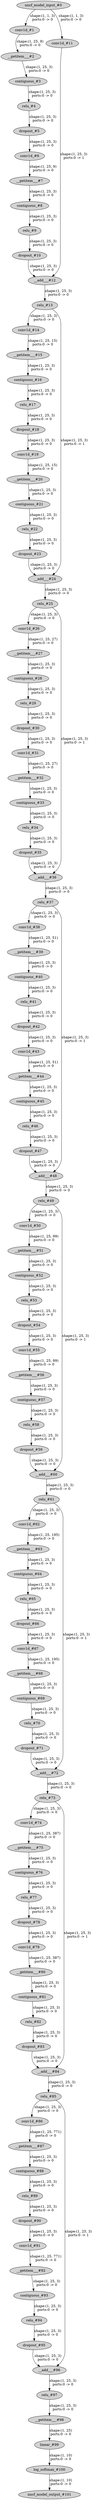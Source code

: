 strict digraph  {
"0 /nncf_model_input_0" [id=0, label="nncf_model_input_#0", style=filled, type=nncf_model_input];
"1 TCN/TemporalConvNet[tcn]/Sequential[network]/TemporalBlock[0]/Sequential[net]/NNCFConv1d[0]/conv1d_0" [id=1, label="conv1d_#1", style=filled, type=conv1d];
"2 TCN/TemporalConvNet[tcn]/Sequential[network]/TemporalBlock[0]/Sequential[net]/Chomp1d[1]/__getitem___0" [id=2, label="__getitem___#2", style=filled, type=__getitem__];
"3 TCN/TemporalConvNet[tcn]/Sequential[network]/TemporalBlock[0]/Sequential[net]/Chomp1d[1]/contiguous_0" [id=3, label="contiguous_#3", style=filled, type=contiguous];
"4 TCN/TemporalConvNet[tcn]/Sequential[network]/TemporalBlock[0]/Sequential[net]/ReLU[2]/relu_0" [id=4, label="relu_#4", style=filled, type=relu];
"5 TCN/TemporalConvNet[tcn]/Sequential[network]/TemporalBlock[0]/Sequential[net]/Dropout[3]/dropout_0" [id=5, label="dropout_#5", style=filled, type=dropout];
"6 TCN/TemporalConvNet[tcn]/Sequential[network]/TemporalBlock[0]/Sequential[net]/NNCFConv1d[4]/conv1d_0" [id=6, label="conv1d_#6", style=filled, type=conv1d];
"7 TCN/TemporalConvNet[tcn]/Sequential[network]/TemporalBlock[0]/Sequential[net]/Chomp1d[5]/__getitem___0" [id=7, label="__getitem___#7", style=filled, type=__getitem__];
"8 TCN/TemporalConvNet[tcn]/Sequential[network]/TemporalBlock[0]/Sequential[net]/Chomp1d[5]/contiguous_0" [id=8, label="contiguous_#8", style=filled, type=contiguous];
"9 TCN/TemporalConvNet[tcn]/Sequential[network]/TemporalBlock[0]/Sequential[net]/ReLU[6]/relu_0" [id=9, label="relu_#9", style=filled, type=relu];
"10 TCN/TemporalConvNet[tcn]/Sequential[network]/TemporalBlock[0]/Sequential[net]/Dropout[7]/dropout_0" [id=10, label="dropout_#10", style=filled, type=dropout];
"11 TCN/TemporalConvNet[tcn]/Sequential[network]/TemporalBlock[0]/NNCFConv1d[downsample]/conv1d_0" [id=11, label="conv1d_#11", style=filled, type=conv1d];
"12 TCN/TemporalConvNet[tcn]/Sequential[network]/TemporalBlock[0]/__add___0" [id=12, label="__add___#12", style=filled, type=__add__];
"13 TCN/TemporalConvNet[tcn]/Sequential[network]/TemporalBlock[0]/ReLU[relu]/relu_0" [id=13, label="relu_#13", style=filled, type=relu];
"14 TCN/TemporalConvNet[tcn]/Sequential[network]/TemporalBlock[1]/Sequential[net]/NNCFConv1d[0]/conv1d_0" [id=14, label="conv1d_#14", style=filled, type=conv1d];
"15 TCN/TemporalConvNet[tcn]/Sequential[network]/TemporalBlock[1]/Sequential[net]/Chomp1d[1]/__getitem___0" [id=15, label="__getitem___#15", style=filled, type=__getitem__];
"16 TCN/TemporalConvNet[tcn]/Sequential[network]/TemporalBlock[1]/Sequential[net]/Chomp1d[1]/contiguous_0" [id=16, label="contiguous_#16", style=filled, type=contiguous];
"17 TCN/TemporalConvNet[tcn]/Sequential[network]/TemporalBlock[1]/Sequential[net]/ReLU[2]/relu_0" [id=17, label="relu_#17", style=filled, type=relu];
"18 TCN/TemporalConvNet[tcn]/Sequential[network]/TemporalBlock[1]/Sequential[net]/Dropout[3]/dropout_0" [id=18, label="dropout_#18", style=filled, type=dropout];
"19 TCN/TemporalConvNet[tcn]/Sequential[network]/TemporalBlock[1]/Sequential[net]/NNCFConv1d[4]/conv1d_0" [id=19, label="conv1d_#19", style=filled, type=conv1d];
"20 TCN/TemporalConvNet[tcn]/Sequential[network]/TemporalBlock[1]/Sequential[net]/Chomp1d[5]/__getitem___0" [id=20, label="__getitem___#20", style=filled, type=__getitem__];
"21 TCN/TemporalConvNet[tcn]/Sequential[network]/TemporalBlock[1]/Sequential[net]/Chomp1d[5]/contiguous_0" [id=21, label="contiguous_#21", style=filled, type=contiguous];
"22 TCN/TemporalConvNet[tcn]/Sequential[network]/TemporalBlock[1]/Sequential[net]/ReLU[6]/relu_0" [id=22, label="relu_#22", style=filled, type=relu];
"23 TCN/TemporalConvNet[tcn]/Sequential[network]/TemporalBlock[1]/Sequential[net]/Dropout[7]/dropout_0" [id=23, label="dropout_#23", style=filled, type=dropout];
"24 TCN/TemporalConvNet[tcn]/Sequential[network]/TemporalBlock[1]/__add___0" [id=24, label="__add___#24", style=filled, type=__add__];
"25 TCN/TemporalConvNet[tcn]/Sequential[network]/TemporalBlock[1]/ReLU[relu]/relu_0" [id=25, label="relu_#25", style=filled, type=relu];
"26 TCN/TemporalConvNet[tcn]/Sequential[network]/TemporalBlock[2]/Sequential[net]/NNCFConv1d[0]/conv1d_0" [id=26, label="conv1d_#26", style=filled, type=conv1d];
"27 TCN/TemporalConvNet[tcn]/Sequential[network]/TemporalBlock[2]/Sequential[net]/Chomp1d[1]/__getitem___0" [id=27, label="__getitem___#27", style=filled, type=__getitem__];
"28 TCN/TemporalConvNet[tcn]/Sequential[network]/TemporalBlock[2]/Sequential[net]/Chomp1d[1]/contiguous_0" [id=28, label="contiguous_#28", style=filled, type=contiguous];
"29 TCN/TemporalConvNet[tcn]/Sequential[network]/TemporalBlock[2]/Sequential[net]/ReLU[2]/relu_0" [id=29, label="relu_#29", style=filled, type=relu];
"30 TCN/TemporalConvNet[tcn]/Sequential[network]/TemporalBlock[2]/Sequential[net]/Dropout[3]/dropout_0" [id=30, label="dropout_#30", style=filled, type=dropout];
"31 TCN/TemporalConvNet[tcn]/Sequential[network]/TemporalBlock[2]/Sequential[net]/NNCFConv1d[4]/conv1d_0" [id=31, label="conv1d_#31", style=filled, type=conv1d];
"32 TCN/TemporalConvNet[tcn]/Sequential[network]/TemporalBlock[2]/Sequential[net]/Chomp1d[5]/__getitem___0" [id=32, label="__getitem___#32", style=filled, type=__getitem__];
"33 TCN/TemporalConvNet[tcn]/Sequential[network]/TemporalBlock[2]/Sequential[net]/Chomp1d[5]/contiguous_0" [id=33, label="contiguous_#33", style=filled, type=contiguous];
"34 TCN/TemporalConvNet[tcn]/Sequential[network]/TemporalBlock[2]/Sequential[net]/ReLU[6]/relu_0" [id=34, label="relu_#34", style=filled, type=relu];
"35 TCN/TemporalConvNet[tcn]/Sequential[network]/TemporalBlock[2]/Sequential[net]/Dropout[7]/dropout_0" [id=35, label="dropout_#35", style=filled, type=dropout];
"36 TCN/TemporalConvNet[tcn]/Sequential[network]/TemporalBlock[2]/__add___0" [id=36, label="__add___#36", style=filled, type=__add__];
"37 TCN/TemporalConvNet[tcn]/Sequential[network]/TemporalBlock[2]/ReLU[relu]/relu_0" [id=37, label="relu_#37", style=filled, type=relu];
"38 TCN/TemporalConvNet[tcn]/Sequential[network]/TemporalBlock[3]/Sequential[net]/NNCFConv1d[0]/conv1d_0" [id=38, label="conv1d_#38", style=filled, type=conv1d];
"39 TCN/TemporalConvNet[tcn]/Sequential[network]/TemporalBlock[3]/Sequential[net]/Chomp1d[1]/__getitem___0" [id=39, label="__getitem___#39", style=filled, type=__getitem__];
"40 TCN/TemporalConvNet[tcn]/Sequential[network]/TemporalBlock[3]/Sequential[net]/Chomp1d[1]/contiguous_0" [id=40, label="contiguous_#40", style=filled, type=contiguous];
"41 TCN/TemporalConvNet[tcn]/Sequential[network]/TemporalBlock[3]/Sequential[net]/ReLU[2]/relu_0" [id=41, label="relu_#41", style=filled, type=relu];
"42 TCN/TemporalConvNet[tcn]/Sequential[network]/TemporalBlock[3]/Sequential[net]/Dropout[3]/dropout_0" [id=42, label="dropout_#42", style=filled, type=dropout];
"43 TCN/TemporalConvNet[tcn]/Sequential[network]/TemporalBlock[3]/Sequential[net]/NNCFConv1d[4]/conv1d_0" [id=43, label="conv1d_#43", style=filled, type=conv1d];
"44 TCN/TemporalConvNet[tcn]/Sequential[network]/TemporalBlock[3]/Sequential[net]/Chomp1d[5]/__getitem___0" [id=44, label="__getitem___#44", style=filled, type=__getitem__];
"45 TCN/TemporalConvNet[tcn]/Sequential[network]/TemporalBlock[3]/Sequential[net]/Chomp1d[5]/contiguous_0" [id=45, label="contiguous_#45", style=filled, type=contiguous];
"46 TCN/TemporalConvNet[tcn]/Sequential[network]/TemporalBlock[3]/Sequential[net]/ReLU[6]/relu_0" [id=46, label="relu_#46", style=filled, type=relu];
"47 TCN/TemporalConvNet[tcn]/Sequential[network]/TemporalBlock[3]/Sequential[net]/Dropout[7]/dropout_0" [id=47, label="dropout_#47", style=filled, type=dropout];
"48 TCN/TemporalConvNet[tcn]/Sequential[network]/TemporalBlock[3]/__add___0" [id=48, label="__add___#48", style=filled, type=__add__];
"49 TCN/TemporalConvNet[tcn]/Sequential[network]/TemporalBlock[3]/ReLU[relu]/relu_0" [id=49, label="relu_#49", style=filled, type=relu];
"50 TCN/TemporalConvNet[tcn]/Sequential[network]/TemporalBlock[4]/Sequential[net]/NNCFConv1d[0]/conv1d_0" [id=50, label="conv1d_#50", style=filled, type=conv1d];
"51 TCN/TemporalConvNet[tcn]/Sequential[network]/TemporalBlock[4]/Sequential[net]/Chomp1d[1]/__getitem___0" [id=51, label="__getitem___#51", style=filled, type=__getitem__];
"52 TCN/TemporalConvNet[tcn]/Sequential[network]/TemporalBlock[4]/Sequential[net]/Chomp1d[1]/contiguous_0" [id=52, label="contiguous_#52", style=filled, type=contiguous];
"53 TCN/TemporalConvNet[tcn]/Sequential[network]/TemporalBlock[4]/Sequential[net]/ReLU[2]/relu_0" [id=53, label="relu_#53", style=filled, type=relu];
"54 TCN/TemporalConvNet[tcn]/Sequential[network]/TemporalBlock[4]/Sequential[net]/Dropout[3]/dropout_0" [id=54, label="dropout_#54", style=filled, type=dropout];
"55 TCN/TemporalConvNet[tcn]/Sequential[network]/TemporalBlock[4]/Sequential[net]/NNCFConv1d[4]/conv1d_0" [id=55, label="conv1d_#55", style=filled, type=conv1d];
"56 TCN/TemporalConvNet[tcn]/Sequential[network]/TemporalBlock[4]/Sequential[net]/Chomp1d[5]/__getitem___0" [id=56, label="__getitem___#56", style=filled, type=__getitem__];
"57 TCN/TemporalConvNet[tcn]/Sequential[network]/TemporalBlock[4]/Sequential[net]/Chomp1d[5]/contiguous_0" [id=57, label="contiguous_#57", style=filled, type=contiguous];
"58 TCN/TemporalConvNet[tcn]/Sequential[network]/TemporalBlock[4]/Sequential[net]/ReLU[6]/relu_0" [id=58, label="relu_#58", style=filled, type=relu];
"59 TCN/TemporalConvNet[tcn]/Sequential[network]/TemporalBlock[4]/Sequential[net]/Dropout[7]/dropout_0" [id=59, label="dropout_#59", style=filled, type=dropout];
"60 TCN/TemporalConvNet[tcn]/Sequential[network]/TemporalBlock[4]/__add___0" [id=60, label="__add___#60", style=filled, type=__add__];
"61 TCN/TemporalConvNet[tcn]/Sequential[network]/TemporalBlock[4]/ReLU[relu]/relu_0" [id=61, label="relu_#61", style=filled, type=relu];
"62 TCN/TemporalConvNet[tcn]/Sequential[network]/TemporalBlock[5]/Sequential[net]/NNCFConv1d[0]/conv1d_0" [id=62, label="conv1d_#62", style=filled, type=conv1d];
"63 TCN/TemporalConvNet[tcn]/Sequential[network]/TemporalBlock[5]/Sequential[net]/Chomp1d[1]/__getitem___0" [id=63, label="__getitem___#63", style=filled, type=__getitem__];
"64 TCN/TemporalConvNet[tcn]/Sequential[network]/TemporalBlock[5]/Sequential[net]/Chomp1d[1]/contiguous_0" [id=64, label="contiguous_#64", style=filled, type=contiguous];
"65 TCN/TemporalConvNet[tcn]/Sequential[network]/TemporalBlock[5]/Sequential[net]/ReLU[2]/relu_0" [id=65, label="relu_#65", style=filled, type=relu];
"66 TCN/TemporalConvNet[tcn]/Sequential[network]/TemporalBlock[5]/Sequential[net]/Dropout[3]/dropout_0" [id=66, label="dropout_#66", style=filled, type=dropout];
"67 TCN/TemporalConvNet[tcn]/Sequential[network]/TemporalBlock[5]/Sequential[net]/NNCFConv1d[4]/conv1d_0" [id=67, label="conv1d_#67", style=filled, type=conv1d];
"68 TCN/TemporalConvNet[tcn]/Sequential[network]/TemporalBlock[5]/Sequential[net]/Chomp1d[5]/__getitem___0" [id=68, label="__getitem___#68", style=filled, type=__getitem__];
"69 TCN/TemporalConvNet[tcn]/Sequential[network]/TemporalBlock[5]/Sequential[net]/Chomp1d[5]/contiguous_0" [id=69, label="contiguous_#69", style=filled, type=contiguous];
"70 TCN/TemporalConvNet[tcn]/Sequential[network]/TemporalBlock[5]/Sequential[net]/ReLU[6]/relu_0" [id=70, label="relu_#70", style=filled, type=relu];
"71 TCN/TemporalConvNet[tcn]/Sequential[network]/TemporalBlock[5]/Sequential[net]/Dropout[7]/dropout_0" [id=71, label="dropout_#71", style=filled, type=dropout];
"72 TCN/TemporalConvNet[tcn]/Sequential[network]/TemporalBlock[5]/__add___0" [id=72, label="__add___#72", style=filled, type=__add__];
"73 TCN/TemporalConvNet[tcn]/Sequential[network]/TemporalBlock[5]/ReLU[relu]/relu_0" [id=73, label="relu_#73", style=filled, type=relu];
"74 TCN/TemporalConvNet[tcn]/Sequential[network]/TemporalBlock[6]/Sequential[net]/NNCFConv1d[0]/conv1d_0" [id=74, label="conv1d_#74", style=filled, type=conv1d];
"75 TCN/TemporalConvNet[tcn]/Sequential[network]/TemporalBlock[6]/Sequential[net]/Chomp1d[1]/__getitem___0" [id=75, label="__getitem___#75", style=filled, type=__getitem__];
"76 TCN/TemporalConvNet[tcn]/Sequential[network]/TemporalBlock[6]/Sequential[net]/Chomp1d[1]/contiguous_0" [id=76, label="contiguous_#76", style=filled, type=contiguous];
"77 TCN/TemporalConvNet[tcn]/Sequential[network]/TemporalBlock[6]/Sequential[net]/ReLU[2]/relu_0" [id=77, label="relu_#77", style=filled, type=relu];
"78 TCN/TemporalConvNet[tcn]/Sequential[network]/TemporalBlock[6]/Sequential[net]/Dropout[3]/dropout_0" [id=78, label="dropout_#78", style=filled, type=dropout];
"79 TCN/TemporalConvNet[tcn]/Sequential[network]/TemporalBlock[6]/Sequential[net]/NNCFConv1d[4]/conv1d_0" [id=79, label="conv1d_#79", style=filled, type=conv1d];
"80 TCN/TemporalConvNet[tcn]/Sequential[network]/TemporalBlock[6]/Sequential[net]/Chomp1d[5]/__getitem___0" [id=80, label="__getitem___#80", style=filled, type=__getitem__];
"81 TCN/TemporalConvNet[tcn]/Sequential[network]/TemporalBlock[6]/Sequential[net]/Chomp1d[5]/contiguous_0" [id=81, label="contiguous_#81", style=filled, type=contiguous];
"82 TCN/TemporalConvNet[tcn]/Sequential[network]/TemporalBlock[6]/Sequential[net]/ReLU[6]/relu_0" [id=82, label="relu_#82", style=filled, type=relu];
"83 TCN/TemporalConvNet[tcn]/Sequential[network]/TemporalBlock[6]/Sequential[net]/Dropout[7]/dropout_0" [id=83, label="dropout_#83", style=filled, type=dropout];
"84 TCN/TemporalConvNet[tcn]/Sequential[network]/TemporalBlock[6]/__add___0" [id=84, label="__add___#84", style=filled, type=__add__];
"85 TCN/TemporalConvNet[tcn]/Sequential[network]/TemporalBlock[6]/ReLU[relu]/relu_0" [id=85, label="relu_#85", style=filled, type=relu];
"86 TCN/TemporalConvNet[tcn]/Sequential[network]/TemporalBlock[7]/Sequential[net]/NNCFConv1d[0]/conv1d_0" [id=86, label="conv1d_#86", style=filled, type=conv1d];
"87 TCN/TemporalConvNet[tcn]/Sequential[network]/TemporalBlock[7]/Sequential[net]/Chomp1d[1]/__getitem___0" [id=87, label="__getitem___#87", style=filled, type=__getitem__];
"88 TCN/TemporalConvNet[tcn]/Sequential[network]/TemporalBlock[7]/Sequential[net]/Chomp1d[1]/contiguous_0" [id=88, label="contiguous_#88", style=filled, type=contiguous];
"89 TCN/TemporalConvNet[tcn]/Sequential[network]/TemporalBlock[7]/Sequential[net]/ReLU[2]/relu_0" [id=89, label="relu_#89", style=filled, type=relu];
"90 TCN/TemporalConvNet[tcn]/Sequential[network]/TemporalBlock[7]/Sequential[net]/Dropout[3]/dropout_0" [id=90, label="dropout_#90", style=filled, type=dropout];
"91 TCN/TemporalConvNet[tcn]/Sequential[network]/TemporalBlock[7]/Sequential[net]/NNCFConv1d[4]/conv1d_0" [id=91, label="conv1d_#91", style=filled, type=conv1d];
"92 TCN/TemporalConvNet[tcn]/Sequential[network]/TemporalBlock[7]/Sequential[net]/Chomp1d[5]/__getitem___0" [id=92, label="__getitem___#92", style=filled, type=__getitem__];
"93 TCN/TemporalConvNet[tcn]/Sequential[network]/TemporalBlock[7]/Sequential[net]/Chomp1d[5]/contiguous_0" [id=93, label="contiguous_#93", style=filled, type=contiguous];
"94 TCN/TemporalConvNet[tcn]/Sequential[network]/TemporalBlock[7]/Sequential[net]/ReLU[6]/relu_0" [id=94, label="relu_#94", style=filled, type=relu];
"95 TCN/TemporalConvNet[tcn]/Sequential[network]/TemporalBlock[7]/Sequential[net]/Dropout[7]/dropout_0" [id=95, label="dropout_#95", style=filled, type=dropout];
"96 TCN/TemporalConvNet[tcn]/Sequential[network]/TemporalBlock[7]/__add___0" [id=96, label="__add___#96", style=filled, type=__add__];
"97 TCN/TemporalConvNet[tcn]/Sequential[network]/TemporalBlock[7]/ReLU[relu]/relu_0" [id=97, label="relu_#97", style=filled, type=relu];
"98 TCN/__getitem___0" [id=98, label="__getitem___#98", style=filled, type=__getitem__];
"99 TCN/NNCFLinear[linear]/linear_0" [id=99, label="linear_#99", style=filled, type=linear];
"100 TCN/log_softmax_0" [id=100, label="log_softmax_#100", style=filled, type=log_softmax];
"101 /nncf_model_output_0" [id=101, label="nncf_model_output_#101", style=filled, type=nncf_model_output];
"0 /nncf_model_input_0" -> "1 TCN/TemporalConvNet[tcn]/Sequential[network]/TemporalBlock[0]/Sequential[net]/NNCFConv1d[0]/conv1d_0"  [label="shape:(1, 1, 3)\nports:0 -> 0", style=solid];
"0 /nncf_model_input_0" -> "11 TCN/TemporalConvNet[tcn]/Sequential[network]/TemporalBlock[0]/NNCFConv1d[downsample]/conv1d_0"  [label="shape:(1, 1, 3)\nports:0 -> 0", style=solid];
"1 TCN/TemporalConvNet[tcn]/Sequential[network]/TemporalBlock[0]/Sequential[net]/NNCFConv1d[0]/conv1d_0" -> "2 TCN/TemporalConvNet[tcn]/Sequential[network]/TemporalBlock[0]/Sequential[net]/Chomp1d[1]/__getitem___0"  [label="shape:(1, 25, 9)\nports:0 -> 0", style=solid];
"2 TCN/TemporalConvNet[tcn]/Sequential[network]/TemporalBlock[0]/Sequential[net]/Chomp1d[1]/__getitem___0" -> "3 TCN/TemporalConvNet[tcn]/Sequential[network]/TemporalBlock[0]/Sequential[net]/Chomp1d[1]/contiguous_0"  [label="shape:(1, 25, 3)\nports:0 -> 0", style=solid];
"3 TCN/TemporalConvNet[tcn]/Sequential[network]/TemporalBlock[0]/Sequential[net]/Chomp1d[1]/contiguous_0" -> "4 TCN/TemporalConvNet[tcn]/Sequential[network]/TemporalBlock[0]/Sequential[net]/ReLU[2]/relu_0"  [label="shape:(1, 25, 3)\nports:0 -> 0", style=solid];
"4 TCN/TemporalConvNet[tcn]/Sequential[network]/TemporalBlock[0]/Sequential[net]/ReLU[2]/relu_0" -> "5 TCN/TemporalConvNet[tcn]/Sequential[network]/TemporalBlock[0]/Sequential[net]/Dropout[3]/dropout_0"  [label="shape:(1, 25, 3)\nports:0 -> 0", style=solid];
"5 TCN/TemporalConvNet[tcn]/Sequential[network]/TemporalBlock[0]/Sequential[net]/Dropout[3]/dropout_0" -> "6 TCN/TemporalConvNet[tcn]/Sequential[network]/TemporalBlock[0]/Sequential[net]/NNCFConv1d[4]/conv1d_0"  [label="shape:(1, 25, 3)\nports:0 -> 0", style=solid];
"6 TCN/TemporalConvNet[tcn]/Sequential[network]/TemporalBlock[0]/Sequential[net]/NNCFConv1d[4]/conv1d_0" -> "7 TCN/TemporalConvNet[tcn]/Sequential[network]/TemporalBlock[0]/Sequential[net]/Chomp1d[5]/__getitem___0"  [label="shape:(1, 25, 9)\nports:0 -> 0", style=solid];
"7 TCN/TemporalConvNet[tcn]/Sequential[network]/TemporalBlock[0]/Sequential[net]/Chomp1d[5]/__getitem___0" -> "8 TCN/TemporalConvNet[tcn]/Sequential[network]/TemporalBlock[0]/Sequential[net]/Chomp1d[5]/contiguous_0"  [label="shape:(1, 25, 3)\nports:0 -> 0", style=solid];
"8 TCN/TemporalConvNet[tcn]/Sequential[network]/TemporalBlock[0]/Sequential[net]/Chomp1d[5]/contiguous_0" -> "9 TCN/TemporalConvNet[tcn]/Sequential[network]/TemporalBlock[0]/Sequential[net]/ReLU[6]/relu_0"  [label="shape:(1, 25, 3)\nports:0 -> 0", style=solid];
"9 TCN/TemporalConvNet[tcn]/Sequential[network]/TemporalBlock[0]/Sequential[net]/ReLU[6]/relu_0" -> "10 TCN/TemporalConvNet[tcn]/Sequential[network]/TemporalBlock[0]/Sequential[net]/Dropout[7]/dropout_0"  [label="shape:(1, 25, 3)\nports:0 -> 0", style=solid];
"10 TCN/TemporalConvNet[tcn]/Sequential[network]/TemporalBlock[0]/Sequential[net]/Dropout[7]/dropout_0" -> "12 TCN/TemporalConvNet[tcn]/Sequential[network]/TemporalBlock[0]/__add___0"  [label="shape:(1, 25, 3)\nports:0 -> 0", style=solid];
"11 TCN/TemporalConvNet[tcn]/Sequential[network]/TemporalBlock[0]/NNCFConv1d[downsample]/conv1d_0" -> "12 TCN/TemporalConvNet[tcn]/Sequential[network]/TemporalBlock[0]/__add___0"  [label="shape:(1, 25, 3)\nports:0 -> 1", style=solid];
"12 TCN/TemporalConvNet[tcn]/Sequential[network]/TemporalBlock[0]/__add___0" -> "13 TCN/TemporalConvNet[tcn]/Sequential[network]/TemporalBlock[0]/ReLU[relu]/relu_0"  [label="shape:(1, 25, 3)\nports:0 -> 0", style=solid];
"13 TCN/TemporalConvNet[tcn]/Sequential[network]/TemporalBlock[0]/ReLU[relu]/relu_0" -> "14 TCN/TemporalConvNet[tcn]/Sequential[network]/TemporalBlock[1]/Sequential[net]/NNCFConv1d[0]/conv1d_0"  [label="shape:(1, 25, 3)\nports:0 -> 0", style=solid];
"13 TCN/TemporalConvNet[tcn]/Sequential[network]/TemporalBlock[0]/ReLU[relu]/relu_0" -> "24 TCN/TemporalConvNet[tcn]/Sequential[network]/TemporalBlock[1]/__add___0"  [label="shape:(1, 25, 3)\nports:0 -> 1", style=solid];
"14 TCN/TemporalConvNet[tcn]/Sequential[network]/TemporalBlock[1]/Sequential[net]/NNCFConv1d[0]/conv1d_0" -> "15 TCN/TemporalConvNet[tcn]/Sequential[network]/TemporalBlock[1]/Sequential[net]/Chomp1d[1]/__getitem___0"  [label="shape:(1, 25, 15)\nports:0 -> 0", style=solid];
"15 TCN/TemporalConvNet[tcn]/Sequential[network]/TemporalBlock[1]/Sequential[net]/Chomp1d[1]/__getitem___0" -> "16 TCN/TemporalConvNet[tcn]/Sequential[network]/TemporalBlock[1]/Sequential[net]/Chomp1d[1]/contiguous_0"  [label="shape:(1, 25, 3)\nports:0 -> 0", style=solid];
"16 TCN/TemporalConvNet[tcn]/Sequential[network]/TemporalBlock[1]/Sequential[net]/Chomp1d[1]/contiguous_0" -> "17 TCN/TemporalConvNet[tcn]/Sequential[network]/TemporalBlock[1]/Sequential[net]/ReLU[2]/relu_0"  [label="shape:(1, 25, 3)\nports:0 -> 0", style=solid];
"17 TCN/TemporalConvNet[tcn]/Sequential[network]/TemporalBlock[1]/Sequential[net]/ReLU[2]/relu_0" -> "18 TCN/TemporalConvNet[tcn]/Sequential[network]/TemporalBlock[1]/Sequential[net]/Dropout[3]/dropout_0"  [label="shape:(1, 25, 3)\nports:0 -> 0", style=solid];
"18 TCN/TemporalConvNet[tcn]/Sequential[network]/TemporalBlock[1]/Sequential[net]/Dropout[3]/dropout_0" -> "19 TCN/TemporalConvNet[tcn]/Sequential[network]/TemporalBlock[1]/Sequential[net]/NNCFConv1d[4]/conv1d_0"  [label="shape:(1, 25, 3)\nports:0 -> 0", style=solid];
"19 TCN/TemporalConvNet[tcn]/Sequential[network]/TemporalBlock[1]/Sequential[net]/NNCFConv1d[4]/conv1d_0" -> "20 TCN/TemporalConvNet[tcn]/Sequential[network]/TemporalBlock[1]/Sequential[net]/Chomp1d[5]/__getitem___0"  [label="shape:(1, 25, 15)\nports:0 -> 0", style=solid];
"20 TCN/TemporalConvNet[tcn]/Sequential[network]/TemporalBlock[1]/Sequential[net]/Chomp1d[5]/__getitem___0" -> "21 TCN/TemporalConvNet[tcn]/Sequential[network]/TemporalBlock[1]/Sequential[net]/Chomp1d[5]/contiguous_0"  [label="shape:(1, 25, 3)\nports:0 -> 0", style=solid];
"21 TCN/TemporalConvNet[tcn]/Sequential[network]/TemporalBlock[1]/Sequential[net]/Chomp1d[5]/contiguous_0" -> "22 TCN/TemporalConvNet[tcn]/Sequential[network]/TemporalBlock[1]/Sequential[net]/ReLU[6]/relu_0"  [label="shape:(1, 25, 3)\nports:0 -> 0", style=solid];
"22 TCN/TemporalConvNet[tcn]/Sequential[network]/TemporalBlock[1]/Sequential[net]/ReLU[6]/relu_0" -> "23 TCN/TemporalConvNet[tcn]/Sequential[network]/TemporalBlock[1]/Sequential[net]/Dropout[7]/dropout_0"  [label="shape:(1, 25, 3)\nports:0 -> 0", style=solid];
"23 TCN/TemporalConvNet[tcn]/Sequential[network]/TemporalBlock[1]/Sequential[net]/Dropout[7]/dropout_0" -> "24 TCN/TemporalConvNet[tcn]/Sequential[network]/TemporalBlock[1]/__add___0"  [label="shape:(1, 25, 3)\nports:0 -> 0", style=solid];
"24 TCN/TemporalConvNet[tcn]/Sequential[network]/TemporalBlock[1]/__add___0" -> "25 TCN/TemporalConvNet[tcn]/Sequential[network]/TemporalBlock[1]/ReLU[relu]/relu_0"  [label="shape:(1, 25, 3)\nports:0 -> 0", style=solid];
"25 TCN/TemporalConvNet[tcn]/Sequential[network]/TemporalBlock[1]/ReLU[relu]/relu_0" -> "26 TCN/TemporalConvNet[tcn]/Sequential[network]/TemporalBlock[2]/Sequential[net]/NNCFConv1d[0]/conv1d_0"  [label="shape:(1, 25, 3)\nports:0 -> 0", style=solid];
"25 TCN/TemporalConvNet[tcn]/Sequential[network]/TemporalBlock[1]/ReLU[relu]/relu_0" -> "36 TCN/TemporalConvNet[tcn]/Sequential[network]/TemporalBlock[2]/__add___0"  [label="shape:(1, 25, 3)\nports:0 -> 1", style=solid];
"26 TCN/TemporalConvNet[tcn]/Sequential[network]/TemporalBlock[2]/Sequential[net]/NNCFConv1d[0]/conv1d_0" -> "27 TCN/TemporalConvNet[tcn]/Sequential[network]/TemporalBlock[2]/Sequential[net]/Chomp1d[1]/__getitem___0"  [label="shape:(1, 25, 27)\nports:0 -> 0", style=solid];
"27 TCN/TemporalConvNet[tcn]/Sequential[network]/TemporalBlock[2]/Sequential[net]/Chomp1d[1]/__getitem___0" -> "28 TCN/TemporalConvNet[tcn]/Sequential[network]/TemporalBlock[2]/Sequential[net]/Chomp1d[1]/contiguous_0"  [label="shape:(1, 25, 3)\nports:0 -> 0", style=solid];
"28 TCN/TemporalConvNet[tcn]/Sequential[network]/TemporalBlock[2]/Sequential[net]/Chomp1d[1]/contiguous_0" -> "29 TCN/TemporalConvNet[tcn]/Sequential[network]/TemporalBlock[2]/Sequential[net]/ReLU[2]/relu_0"  [label="shape:(1, 25, 3)\nports:0 -> 0", style=solid];
"29 TCN/TemporalConvNet[tcn]/Sequential[network]/TemporalBlock[2]/Sequential[net]/ReLU[2]/relu_0" -> "30 TCN/TemporalConvNet[tcn]/Sequential[network]/TemporalBlock[2]/Sequential[net]/Dropout[3]/dropout_0"  [label="shape:(1, 25, 3)\nports:0 -> 0", style=solid];
"30 TCN/TemporalConvNet[tcn]/Sequential[network]/TemporalBlock[2]/Sequential[net]/Dropout[3]/dropout_0" -> "31 TCN/TemporalConvNet[tcn]/Sequential[network]/TemporalBlock[2]/Sequential[net]/NNCFConv1d[4]/conv1d_0"  [label="shape:(1, 25, 3)\nports:0 -> 0", style=solid];
"31 TCN/TemporalConvNet[tcn]/Sequential[network]/TemporalBlock[2]/Sequential[net]/NNCFConv1d[4]/conv1d_0" -> "32 TCN/TemporalConvNet[tcn]/Sequential[network]/TemporalBlock[2]/Sequential[net]/Chomp1d[5]/__getitem___0"  [label="shape:(1, 25, 27)\nports:0 -> 0", style=solid];
"32 TCN/TemporalConvNet[tcn]/Sequential[network]/TemporalBlock[2]/Sequential[net]/Chomp1d[5]/__getitem___0" -> "33 TCN/TemporalConvNet[tcn]/Sequential[network]/TemporalBlock[2]/Sequential[net]/Chomp1d[5]/contiguous_0"  [label="shape:(1, 25, 3)\nports:0 -> 0", style=solid];
"33 TCN/TemporalConvNet[tcn]/Sequential[network]/TemporalBlock[2]/Sequential[net]/Chomp1d[5]/contiguous_0" -> "34 TCN/TemporalConvNet[tcn]/Sequential[network]/TemporalBlock[2]/Sequential[net]/ReLU[6]/relu_0"  [label="shape:(1, 25, 3)\nports:0 -> 0", style=solid];
"34 TCN/TemporalConvNet[tcn]/Sequential[network]/TemporalBlock[2]/Sequential[net]/ReLU[6]/relu_0" -> "35 TCN/TemporalConvNet[tcn]/Sequential[network]/TemporalBlock[2]/Sequential[net]/Dropout[7]/dropout_0"  [label="shape:(1, 25, 3)\nports:0 -> 0", style=solid];
"35 TCN/TemporalConvNet[tcn]/Sequential[network]/TemporalBlock[2]/Sequential[net]/Dropout[7]/dropout_0" -> "36 TCN/TemporalConvNet[tcn]/Sequential[network]/TemporalBlock[2]/__add___0"  [label="shape:(1, 25, 3)\nports:0 -> 0", style=solid];
"36 TCN/TemporalConvNet[tcn]/Sequential[network]/TemporalBlock[2]/__add___0" -> "37 TCN/TemporalConvNet[tcn]/Sequential[network]/TemporalBlock[2]/ReLU[relu]/relu_0"  [label="shape:(1, 25, 3)\nports:0 -> 0", style=solid];
"37 TCN/TemporalConvNet[tcn]/Sequential[network]/TemporalBlock[2]/ReLU[relu]/relu_0" -> "38 TCN/TemporalConvNet[tcn]/Sequential[network]/TemporalBlock[3]/Sequential[net]/NNCFConv1d[0]/conv1d_0"  [label="shape:(1, 25, 3)\nports:0 -> 0", style=solid];
"37 TCN/TemporalConvNet[tcn]/Sequential[network]/TemporalBlock[2]/ReLU[relu]/relu_0" -> "48 TCN/TemporalConvNet[tcn]/Sequential[network]/TemporalBlock[3]/__add___0"  [label="shape:(1, 25, 3)\nports:0 -> 1", style=solid];
"38 TCN/TemporalConvNet[tcn]/Sequential[network]/TemporalBlock[3]/Sequential[net]/NNCFConv1d[0]/conv1d_0" -> "39 TCN/TemporalConvNet[tcn]/Sequential[network]/TemporalBlock[3]/Sequential[net]/Chomp1d[1]/__getitem___0"  [label="shape:(1, 25, 51)\nports:0 -> 0", style=solid];
"39 TCN/TemporalConvNet[tcn]/Sequential[network]/TemporalBlock[3]/Sequential[net]/Chomp1d[1]/__getitem___0" -> "40 TCN/TemporalConvNet[tcn]/Sequential[network]/TemporalBlock[3]/Sequential[net]/Chomp1d[1]/contiguous_0"  [label="shape:(1, 25, 3)\nports:0 -> 0", style=solid];
"40 TCN/TemporalConvNet[tcn]/Sequential[network]/TemporalBlock[3]/Sequential[net]/Chomp1d[1]/contiguous_0" -> "41 TCN/TemporalConvNet[tcn]/Sequential[network]/TemporalBlock[3]/Sequential[net]/ReLU[2]/relu_0"  [label="shape:(1, 25, 3)\nports:0 -> 0", style=solid];
"41 TCN/TemporalConvNet[tcn]/Sequential[network]/TemporalBlock[3]/Sequential[net]/ReLU[2]/relu_0" -> "42 TCN/TemporalConvNet[tcn]/Sequential[network]/TemporalBlock[3]/Sequential[net]/Dropout[3]/dropout_0"  [label="shape:(1, 25, 3)\nports:0 -> 0", style=solid];
"42 TCN/TemporalConvNet[tcn]/Sequential[network]/TemporalBlock[3]/Sequential[net]/Dropout[3]/dropout_0" -> "43 TCN/TemporalConvNet[tcn]/Sequential[network]/TemporalBlock[3]/Sequential[net]/NNCFConv1d[4]/conv1d_0"  [label="shape:(1, 25, 3)\nports:0 -> 0", style=solid];
"43 TCN/TemporalConvNet[tcn]/Sequential[network]/TemporalBlock[3]/Sequential[net]/NNCFConv1d[4]/conv1d_0" -> "44 TCN/TemporalConvNet[tcn]/Sequential[network]/TemporalBlock[3]/Sequential[net]/Chomp1d[5]/__getitem___0"  [label="shape:(1, 25, 51)\nports:0 -> 0", style=solid];
"44 TCN/TemporalConvNet[tcn]/Sequential[network]/TemporalBlock[3]/Sequential[net]/Chomp1d[5]/__getitem___0" -> "45 TCN/TemporalConvNet[tcn]/Sequential[network]/TemporalBlock[3]/Sequential[net]/Chomp1d[5]/contiguous_0"  [label="shape:(1, 25, 3)\nports:0 -> 0", style=solid];
"45 TCN/TemporalConvNet[tcn]/Sequential[network]/TemporalBlock[3]/Sequential[net]/Chomp1d[5]/contiguous_0" -> "46 TCN/TemporalConvNet[tcn]/Sequential[network]/TemporalBlock[3]/Sequential[net]/ReLU[6]/relu_0"  [label="shape:(1, 25, 3)\nports:0 -> 0", style=solid];
"46 TCN/TemporalConvNet[tcn]/Sequential[network]/TemporalBlock[3]/Sequential[net]/ReLU[6]/relu_0" -> "47 TCN/TemporalConvNet[tcn]/Sequential[network]/TemporalBlock[3]/Sequential[net]/Dropout[7]/dropout_0"  [label="shape:(1, 25, 3)\nports:0 -> 0", style=solid];
"47 TCN/TemporalConvNet[tcn]/Sequential[network]/TemporalBlock[3]/Sequential[net]/Dropout[7]/dropout_0" -> "48 TCN/TemporalConvNet[tcn]/Sequential[network]/TemporalBlock[3]/__add___0"  [label="shape:(1, 25, 3)\nports:0 -> 0", style=solid];
"48 TCN/TemporalConvNet[tcn]/Sequential[network]/TemporalBlock[3]/__add___0" -> "49 TCN/TemporalConvNet[tcn]/Sequential[network]/TemporalBlock[3]/ReLU[relu]/relu_0"  [label="shape:(1, 25, 3)\nports:0 -> 0", style=solid];
"49 TCN/TemporalConvNet[tcn]/Sequential[network]/TemporalBlock[3]/ReLU[relu]/relu_0" -> "50 TCN/TemporalConvNet[tcn]/Sequential[network]/TemporalBlock[4]/Sequential[net]/NNCFConv1d[0]/conv1d_0"  [label="shape:(1, 25, 3)\nports:0 -> 0", style=solid];
"49 TCN/TemporalConvNet[tcn]/Sequential[network]/TemporalBlock[3]/ReLU[relu]/relu_0" -> "60 TCN/TemporalConvNet[tcn]/Sequential[network]/TemporalBlock[4]/__add___0"  [label="shape:(1, 25, 3)\nports:0 -> 1", style=solid];
"50 TCN/TemporalConvNet[tcn]/Sequential[network]/TemporalBlock[4]/Sequential[net]/NNCFConv1d[0]/conv1d_0" -> "51 TCN/TemporalConvNet[tcn]/Sequential[network]/TemporalBlock[4]/Sequential[net]/Chomp1d[1]/__getitem___0"  [label="shape:(1, 25, 99)\nports:0 -> 0", style=solid];
"51 TCN/TemporalConvNet[tcn]/Sequential[network]/TemporalBlock[4]/Sequential[net]/Chomp1d[1]/__getitem___0" -> "52 TCN/TemporalConvNet[tcn]/Sequential[network]/TemporalBlock[4]/Sequential[net]/Chomp1d[1]/contiguous_0"  [label="shape:(1, 25, 3)\nports:0 -> 0", style=solid];
"52 TCN/TemporalConvNet[tcn]/Sequential[network]/TemporalBlock[4]/Sequential[net]/Chomp1d[1]/contiguous_0" -> "53 TCN/TemporalConvNet[tcn]/Sequential[network]/TemporalBlock[4]/Sequential[net]/ReLU[2]/relu_0"  [label="shape:(1, 25, 3)\nports:0 -> 0", style=solid];
"53 TCN/TemporalConvNet[tcn]/Sequential[network]/TemporalBlock[4]/Sequential[net]/ReLU[2]/relu_0" -> "54 TCN/TemporalConvNet[tcn]/Sequential[network]/TemporalBlock[4]/Sequential[net]/Dropout[3]/dropout_0"  [label="shape:(1, 25, 3)\nports:0 -> 0", style=solid];
"54 TCN/TemporalConvNet[tcn]/Sequential[network]/TemporalBlock[4]/Sequential[net]/Dropout[3]/dropout_0" -> "55 TCN/TemporalConvNet[tcn]/Sequential[network]/TemporalBlock[4]/Sequential[net]/NNCFConv1d[4]/conv1d_0"  [label="shape:(1, 25, 3)\nports:0 -> 0", style=solid];
"55 TCN/TemporalConvNet[tcn]/Sequential[network]/TemporalBlock[4]/Sequential[net]/NNCFConv1d[4]/conv1d_0" -> "56 TCN/TemporalConvNet[tcn]/Sequential[network]/TemporalBlock[4]/Sequential[net]/Chomp1d[5]/__getitem___0"  [label="shape:(1, 25, 99)\nports:0 -> 0", style=solid];
"56 TCN/TemporalConvNet[tcn]/Sequential[network]/TemporalBlock[4]/Sequential[net]/Chomp1d[5]/__getitem___0" -> "57 TCN/TemporalConvNet[tcn]/Sequential[network]/TemporalBlock[4]/Sequential[net]/Chomp1d[5]/contiguous_0"  [label="shape:(1, 25, 3)\nports:0 -> 0", style=solid];
"57 TCN/TemporalConvNet[tcn]/Sequential[network]/TemporalBlock[4]/Sequential[net]/Chomp1d[5]/contiguous_0" -> "58 TCN/TemporalConvNet[tcn]/Sequential[network]/TemporalBlock[4]/Sequential[net]/ReLU[6]/relu_0"  [label="shape:(1, 25, 3)\nports:0 -> 0", style=solid];
"58 TCN/TemporalConvNet[tcn]/Sequential[network]/TemporalBlock[4]/Sequential[net]/ReLU[6]/relu_0" -> "59 TCN/TemporalConvNet[tcn]/Sequential[network]/TemporalBlock[4]/Sequential[net]/Dropout[7]/dropout_0"  [label="shape:(1, 25, 3)\nports:0 -> 0", style=solid];
"59 TCN/TemporalConvNet[tcn]/Sequential[network]/TemporalBlock[4]/Sequential[net]/Dropout[7]/dropout_0" -> "60 TCN/TemporalConvNet[tcn]/Sequential[network]/TemporalBlock[4]/__add___0"  [label="shape:(1, 25, 3)\nports:0 -> 0", style=solid];
"60 TCN/TemporalConvNet[tcn]/Sequential[network]/TemporalBlock[4]/__add___0" -> "61 TCN/TemporalConvNet[tcn]/Sequential[network]/TemporalBlock[4]/ReLU[relu]/relu_0"  [label="shape:(1, 25, 3)\nports:0 -> 0", style=solid];
"61 TCN/TemporalConvNet[tcn]/Sequential[network]/TemporalBlock[4]/ReLU[relu]/relu_0" -> "62 TCN/TemporalConvNet[tcn]/Sequential[network]/TemporalBlock[5]/Sequential[net]/NNCFConv1d[0]/conv1d_0"  [label="shape:(1, 25, 3)\nports:0 -> 0", style=solid];
"61 TCN/TemporalConvNet[tcn]/Sequential[network]/TemporalBlock[4]/ReLU[relu]/relu_0" -> "72 TCN/TemporalConvNet[tcn]/Sequential[network]/TemporalBlock[5]/__add___0"  [label="shape:(1, 25, 3)\nports:0 -> 1", style=solid];
"62 TCN/TemporalConvNet[tcn]/Sequential[network]/TemporalBlock[5]/Sequential[net]/NNCFConv1d[0]/conv1d_0" -> "63 TCN/TemporalConvNet[tcn]/Sequential[network]/TemporalBlock[5]/Sequential[net]/Chomp1d[1]/__getitem___0"  [label="shape:(1, 25, 195)\nports:0 -> 0", style=solid];
"63 TCN/TemporalConvNet[tcn]/Sequential[network]/TemporalBlock[5]/Sequential[net]/Chomp1d[1]/__getitem___0" -> "64 TCN/TemporalConvNet[tcn]/Sequential[network]/TemporalBlock[5]/Sequential[net]/Chomp1d[1]/contiguous_0"  [label="shape:(1, 25, 3)\nports:0 -> 0", style=solid];
"64 TCN/TemporalConvNet[tcn]/Sequential[network]/TemporalBlock[5]/Sequential[net]/Chomp1d[1]/contiguous_0" -> "65 TCN/TemporalConvNet[tcn]/Sequential[network]/TemporalBlock[5]/Sequential[net]/ReLU[2]/relu_0"  [label="shape:(1, 25, 3)\nports:0 -> 0", style=solid];
"65 TCN/TemporalConvNet[tcn]/Sequential[network]/TemporalBlock[5]/Sequential[net]/ReLU[2]/relu_0" -> "66 TCN/TemporalConvNet[tcn]/Sequential[network]/TemporalBlock[5]/Sequential[net]/Dropout[3]/dropout_0"  [label="shape:(1, 25, 3)\nports:0 -> 0", style=solid];
"66 TCN/TemporalConvNet[tcn]/Sequential[network]/TemporalBlock[5]/Sequential[net]/Dropout[3]/dropout_0" -> "67 TCN/TemporalConvNet[tcn]/Sequential[network]/TemporalBlock[5]/Sequential[net]/NNCFConv1d[4]/conv1d_0"  [label="shape:(1, 25, 3)\nports:0 -> 0", style=solid];
"67 TCN/TemporalConvNet[tcn]/Sequential[network]/TemporalBlock[5]/Sequential[net]/NNCFConv1d[4]/conv1d_0" -> "68 TCN/TemporalConvNet[tcn]/Sequential[network]/TemporalBlock[5]/Sequential[net]/Chomp1d[5]/__getitem___0"  [label="shape:(1, 25, 195)\nports:0 -> 0", style=solid];
"68 TCN/TemporalConvNet[tcn]/Sequential[network]/TemporalBlock[5]/Sequential[net]/Chomp1d[5]/__getitem___0" -> "69 TCN/TemporalConvNet[tcn]/Sequential[network]/TemporalBlock[5]/Sequential[net]/Chomp1d[5]/contiguous_0"  [label="shape:(1, 25, 3)\nports:0 -> 0", style=solid];
"69 TCN/TemporalConvNet[tcn]/Sequential[network]/TemporalBlock[5]/Sequential[net]/Chomp1d[5]/contiguous_0" -> "70 TCN/TemporalConvNet[tcn]/Sequential[network]/TemporalBlock[5]/Sequential[net]/ReLU[6]/relu_0"  [label="shape:(1, 25, 3)\nports:0 -> 0", style=solid];
"70 TCN/TemporalConvNet[tcn]/Sequential[network]/TemporalBlock[5]/Sequential[net]/ReLU[6]/relu_0" -> "71 TCN/TemporalConvNet[tcn]/Sequential[network]/TemporalBlock[5]/Sequential[net]/Dropout[7]/dropout_0"  [label="shape:(1, 25, 3)\nports:0 -> 0", style=solid];
"71 TCN/TemporalConvNet[tcn]/Sequential[network]/TemporalBlock[5]/Sequential[net]/Dropout[7]/dropout_0" -> "72 TCN/TemporalConvNet[tcn]/Sequential[network]/TemporalBlock[5]/__add___0"  [label="shape:(1, 25, 3)\nports:0 -> 0", style=solid];
"72 TCN/TemporalConvNet[tcn]/Sequential[network]/TemporalBlock[5]/__add___0" -> "73 TCN/TemporalConvNet[tcn]/Sequential[network]/TemporalBlock[5]/ReLU[relu]/relu_0"  [label="shape:(1, 25, 3)\nports:0 -> 0", style=solid];
"73 TCN/TemporalConvNet[tcn]/Sequential[network]/TemporalBlock[5]/ReLU[relu]/relu_0" -> "74 TCN/TemporalConvNet[tcn]/Sequential[network]/TemporalBlock[6]/Sequential[net]/NNCFConv1d[0]/conv1d_0"  [label="shape:(1, 25, 3)\nports:0 -> 0", style=solid];
"73 TCN/TemporalConvNet[tcn]/Sequential[network]/TemporalBlock[5]/ReLU[relu]/relu_0" -> "84 TCN/TemporalConvNet[tcn]/Sequential[network]/TemporalBlock[6]/__add___0"  [label="shape:(1, 25, 3)\nports:0 -> 1", style=solid];
"74 TCN/TemporalConvNet[tcn]/Sequential[network]/TemporalBlock[6]/Sequential[net]/NNCFConv1d[0]/conv1d_0" -> "75 TCN/TemporalConvNet[tcn]/Sequential[network]/TemporalBlock[6]/Sequential[net]/Chomp1d[1]/__getitem___0"  [label="shape:(1, 25, 387)\nports:0 -> 0", style=solid];
"75 TCN/TemporalConvNet[tcn]/Sequential[network]/TemporalBlock[6]/Sequential[net]/Chomp1d[1]/__getitem___0" -> "76 TCN/TemporalConvNet[tcn]/Sequential[network]/TemporalBlock[6]/Sequential[net]/Chomp1d[1]/contiguous_0"  [label="shape:(1, 25, 3)\nports:0 -> 0", style=solid];
"76 TCN/TemporalConvNet[tcn]/Sequential[network]/TemporalBlock[6]/Sequential[net]/Chomp1d[1]/contiguous_0" -> "77 TCN/TemporalConvNet[tcn]/Sequential[network]/TemporalBlock[6]/Sequential[net]/ReLU[2]/relu_0"  [label="shape:(1, 25, 3)\nports:0 -> 0", style=solid];
"77 TCN/TemporalConvNet[tcn]/Sequential[network]/TemporalBlock[6]/Sequential[net]/ReLU[2]/relu_0" -> "78 TCN/TemporalConvNet[tcn]/Sequential[network]/TemporalBlock[6]/Sequential[net]/Dropout[3]/dropout_0"  [label="shape:(1, 25, 3)\nports:0 -> 0", style=solid];
"78 TCN/TemporalConvNet[tcn]/Sequential[network]/TemporalBlock[6]/Sequential[net]/Dropout[3]/dropout_0" -> "79 TCN/TemporalConvNet[tcn]/Sequential[network]/TemporalBlock[6]/Sequential[net]/NNCFConv1d[4]/conv1d_0"  [label="shape:(1, 25, 3)\nports:0 -> 0", style=solid];
"79 TCN/TemporalConvNet[tcn]/Sequential[network]/TemporalBlock[6]/Sequential[net]/NNCFConv1d[4]/conv1d_0" -> "80 TCN/TemporalConvNet[tcn]/Sequential[network]/TemporalBlock[6]/Sequential[net]/Chomp1d[5]/__getitem___0"  [label="shape:(1, 25, 387)\nports:0 -> 0", style=solid];
"80 TCN/TemporalConvNet[tcn]/Sequential[network]/TemporalBlock[6]/Sequential[net]/Chomp1d[5]/__getitem___0" -> "81 TCN/TemporalConvNet[tcn]/Sequential[network]/TemporalBlock[6]/Sequential[net]/Chomp1d[5]/contiguous_0"  [label="shape:(1, 25, 3)\nports:0 -> 0", style=solid];
"81 TCN/TemporalConvNet[tcn]/Sequential[network]/TemporalBlock[6]/Sequential[net]/Chomp1d[5]/contiguous_0" -> "82 TCN/TemporalConvNet[tcn]/Sequential[network]/TemporalBlock[6]/Sequential[net]/ReLU[6]/relu_0"  [label="shape:(1, 25, 3)\nports:0 -> 0", style=solid];
"82 TCN/TemporalConvNet[tcn]/Sequential[network]/TemporalBlock[6]/Sequential[net]/ReLU[6]/relu_0" -> "83 TCN/TemporalConvNet[tcn]/Sequential[network]/TemporalBlock[6]/Sequential[net]/Dropout[7]/dropout_0"  [label="shape:(1, 25, 3)\nports:0 -> 0", style=solid];
"83 TCN/TemporalConvNet[tcn]/Sequential[network]/TemporalBlock[6]/Sequential[net]/Dropout[7]/dropout_0" -> "84 TCN/TemporalConvNet[tcn]/Sequential[network]/TemporalBlock[6]/__add___0"  [label="shape:(1, 25, 3)\nports:0 -> 0", style=solid];
"84 TCN/TemporalConvNet[tcn]/Sequential[network]/TemporalBlock[6]/__add___0" -> "85 TCN/TemporalConvNet[tcn]/Sequential[network]/TemporalBlock[6]/ReLU[relu]/relu_0"  [label="shape:(1, 25, 3)\nports:0 -> 0", style=solid];
"85 TCN/TemporalConvNet[tcn]/Sequential[network]/TemporalBlock[6]/ReLU[relu]/relu_0" -> "86 TCN/TemporalConvNet[tcn]/Sequential[network]/TemporalBlock[7]/Sequential[net]/NNCFConv1d[0]/conv1d_0"  [label="shape:(1, 25, 3)\nports:0 -> 0", style=solid];
"85 TCN/TemporalConvNet[tcn]/Sequential[network]/TemporalBlock[6]/ReLU[relu]/relu_0" -> "96 TCN/TemporalConvNet[tcn]/Sequential[network]/TemporalBlock[7]/__add___0"  [label="shape:(1, 25, 3)\nports:0 -> 1", style=solid];
"86 TCN/TemporalConvNet[tcn]/Sequential[network]/TemporalBlock[7]/Sequential[net]/NNCFConv1d[0]/conv1d_0" -> "87 TCN/TemporalConvNet[tcn]/Sequential[network]/TemporalBlock[7]/Sequential[net]/Chomp1d[1]/__getitem___0"  [label="shape:(1, 25, 771)\nports:0 -> 0", style=solid];
"87 TCN/TemporalConvNet[tcn]/Sequential[network]/TemporalBlock[7]/Sequential[net]/Chomp1d[1]/__getitem___0" -> "88 TCN/TemporalConvNet[tcn]/Sequential[network]/TemporalBlock[7]/Sequential[net]/Chomp1d[1]/contiguous_0"  [label="shape:(1, 25, 3)\nports:0 -> 0", style=solid];
"88 TCN/TemporalConvNet[tcn]/Sequential[network]/TemporalBlock[7]/Sequential[net]/Chomp1d[1]/contiguous_0" -> "89 TCN/TemporalConvNet[tcn]/Sequential[network]/TemporalBlock[7]/Sequential[net]/ReLU[2]/relu_0"  [label="shape:(1, 25, 3)\nports:0 -> 0", style=solid];
"89 TCN/TemporalConvNet[tcn]/Sequential[network]/TemporalBlock[7]/Sequential[net]/ReLU[2]/relu_0" -> "90 TCN/TemporalConvNet[tcn]/Sequential[network]/TemporalBlock[7]/Sequential[net]/Dropout[3]/dropout_0"  [label="shape:(1, 25, 3)\nports:0 -> 0", style=solid];
"90 TCN/TemporalConvNet[tcn]/Sequential[network]/TemporalBlock[7]/Sequential[net]/Dropout[3]/dropout_0" -> "91 TCN/TemporalConvNet[tcn]/Sequential[network]/TemporalBlock[7]/Sequential[net]/NNCFConv1d[4]/conv1d_0"  [label="shape:(1, 25, 3)\nports:0 -> 0", style=solid];
"91 TCN/TemporalConvNet[tcn]/Sequential[network]/TemporalBlock[7]/Sequential[net]/NNCFConv1d[4]/conv1d_0" -> "92 TCN/TemporalConvNet[tcn]/Sequential[network]/TemporalBlock[7]/Sequential[net]/Chomp1d[5]/__getitem___0"  [label="shape:(1, 25, 771)\nports:0 -> 0", style=solid];
"92 TCN/TemporalConvNet[tcn]/Sequential[network]/TemporalBlock[7]/Sequential[net]/Chomp1d[5]/__getitem___0" -> "93 TCN/TemporalConvNet[tcn]/Sequential[network]/TemporalBlock[7]/Sequential[net]/Chomp1d[5]/contiguous_0"  [label="shape:(1, 25, 3)\nports:0 -> 0", style=solid];
"93 TCN/TemporalConvNet[tcn]/Sequential[network]/TemporalBlock[7]/Sequential[net]/Chomp1d[5]/contiguous_0" -> "94 TCN/TemporalConvNet[tcn]/Sequential[network]/TemporalBlock[7]/Sequential[net]/ReLU[6]/relu_0"  [label="shape:(1, 25, 3)\nports:0 -> 0", style=solid];
"94 TCN/TemporalConvNet[tcn]/Sequential[network]/TemporalBlock[7]/Sequential[net]/ReLU[6]/relu_0" -> "95 TCN/TemporalConvNet[tcn]/Sequential[network]/TemporalBlock[7]/Sequential[net]/Dropout[7]/dropout_0"  [label="shape:(1, 25, 3)\nports:0 -> 0", style=solid];
"95 TCN/TemporalConvNet[tcn]/Sequential[network]/TemporalBlock[7]/Sequential[net]/Dropout[7]/dropout_0" -> "96 TCN/TemporalConvNet[tcn]/Sequential[network]/TemporalBlock[7]/__add___0"  [label="shape:(1, 25, 3)\nports:0 -> 0", style=solid];
"96 TCN/TemporalConvNet[tcn]/Sequential[network]/TemporalBlock[7]/__add___0" -> "97 TCN/TemporalConvNet[tcn]/Sequential[network]/TemporalBlock[7]/ReLU[relu]/relu_0"  [label="shape:(1, 25, 3)\nports:0 -> 0", style=solid];
"97 TCN/TemporalConvNet[tcn]/Sequential[network]/TemporalBlock[7]/ReLU[relu]/relu_0" -> "98 TCN/__getitem___0"  [label="shape:(1, 25, 3)\nports:0 -> 0", style=solid];
"98 TCN/__getitem___0" -> "99 TCN/NNCFLinear[linear]/linear_0"  [label="shape:(1, 25)\nports:0 -> 0", style=solid];
"99 TCN/NNCFLinear[linear]/linear_0" -> "100 TCN/log_softmax_0"  [label="shape:(1, 10)\nports:0 -> 0", style=solid];
"100 TCN/log_softmax_0" -> "101 /nncf_model_output_0"  [label="shape:(1, 10)\nports:0 -> 0", style=solid];
}

